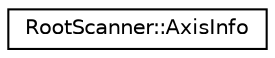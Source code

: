 digraph "Graphical Class Hierarchy"
{
  edge [fontname="Helvetica",fontsize="10",labelfontname="Helvetica",labelfontsize="10"];
  node [fontname="Helvetica",fontsize="10",shape=record];
  rankdir="LR";
  Node1 [label="RootScanner::AxisInfo",height=0.2,width=0.4,color="black", fillcolor="white", style="filled",URL="$d2/d53/struct_root_scanner_1_1_axis_info.html"];
}
